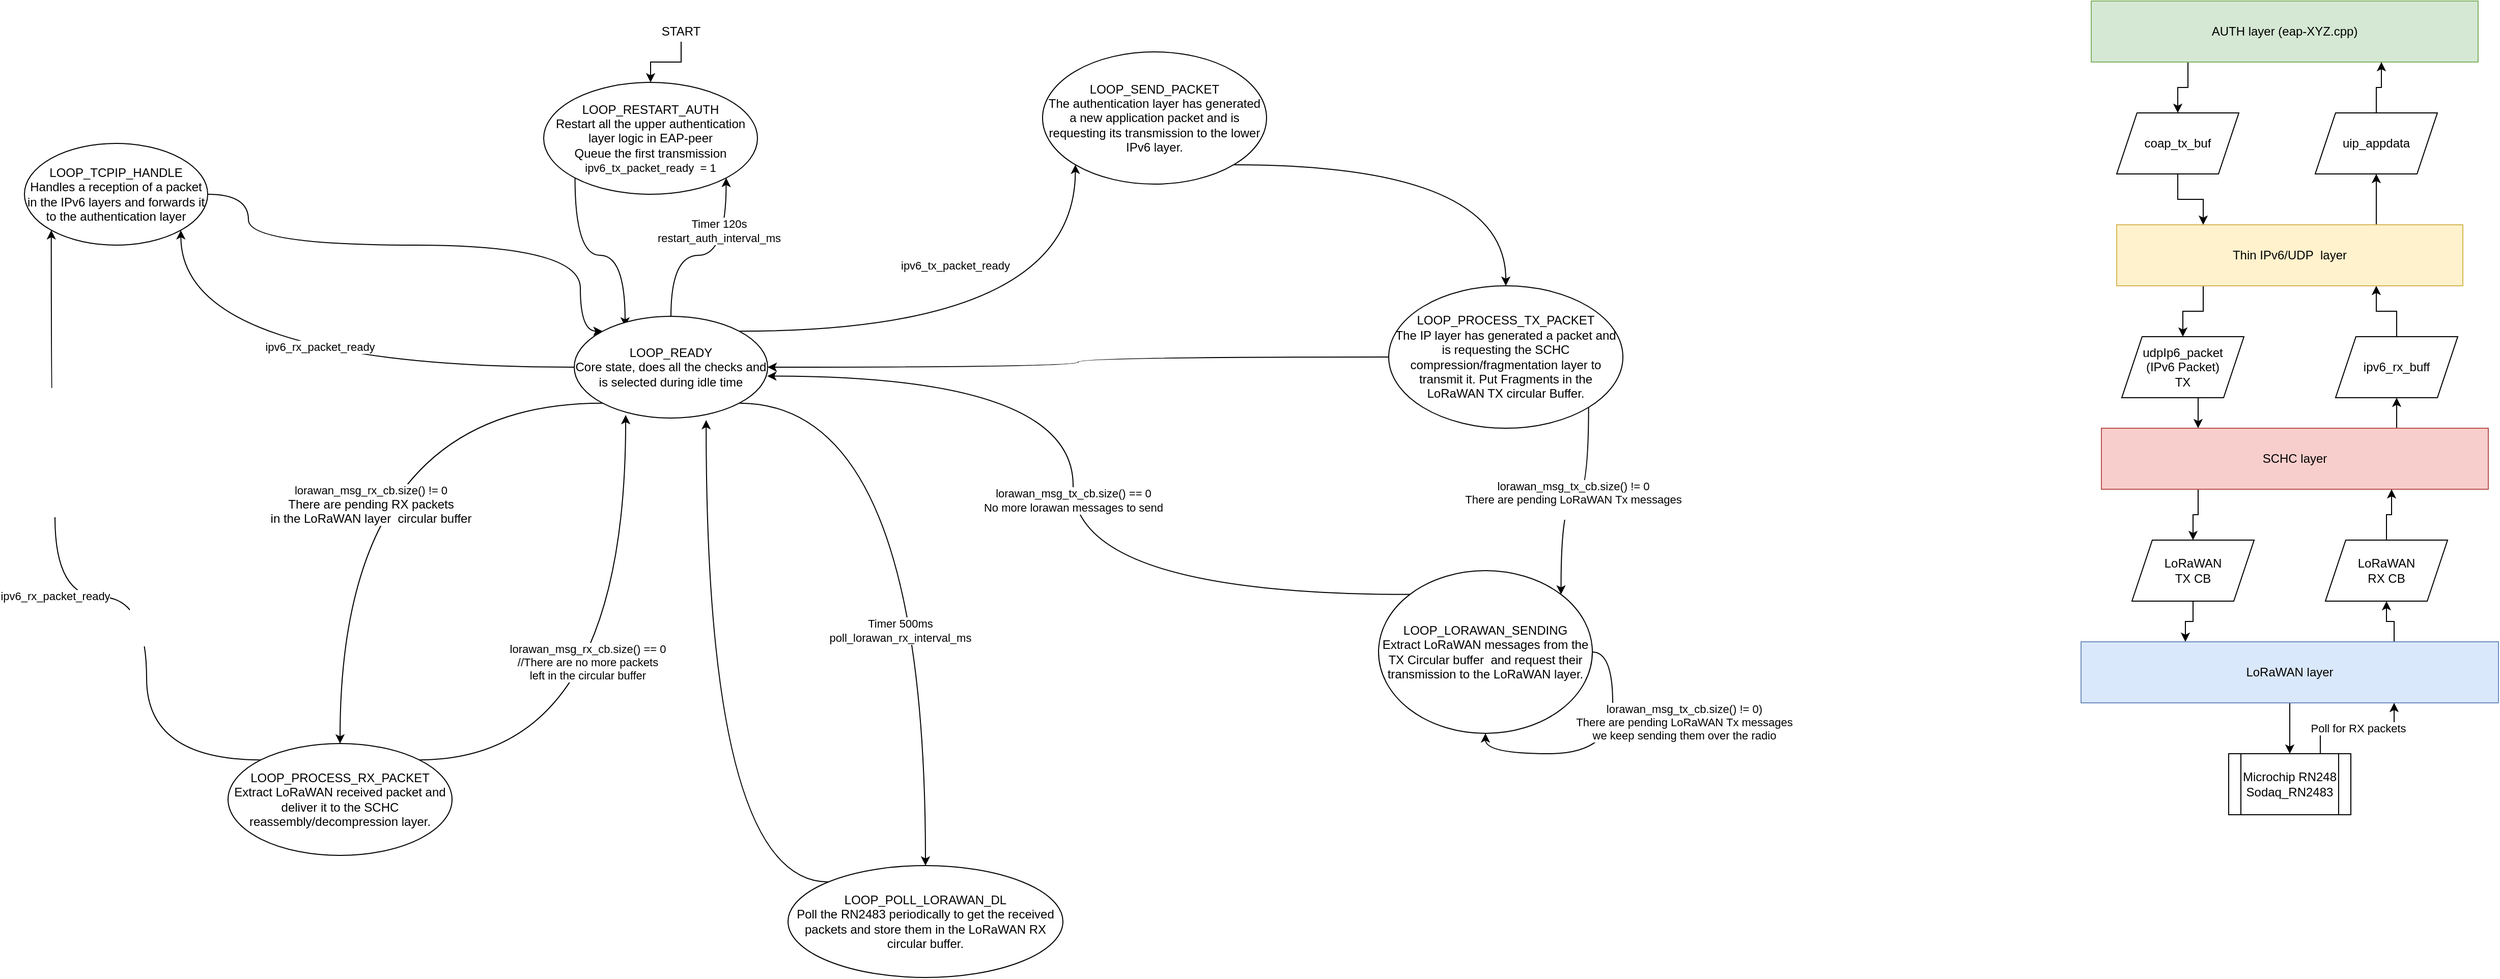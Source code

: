 <mxfile version="14.1.8" type="device"><diagram id="KTqBOUsczix6SYttwOd_" name="Page-1"><mxGraphModel dx="2831" dy="1187" grid="1" gridSize="10" guides="1" tooltips="1" connect="1" arrows="1" fold="1" page="0" pageScale="1" pageWidth="850" pageHeight="1100" math="0" shadow="0"><root><mxCell id="0"/><mxCell id="1" parent="0"/><mxCell id="fhqheGiQLt-OoXXfjYhW-17" style="edgeStyle=orthogonalEdgeStyle;curved=1;rounded=0;orthogonalLoop=1;jettySize=auto;html=1;exitX=0;exitY=1;exitDx=0;exitDy=0;entryX=0.263;entryY=0.1;entryDx=0;entryDy=0;entryPerimeter=0;" parent="1" source="fhqheGiQLt-OoXXfjYhW-1" target="fhqheGiQLt-OoXXfjYhW-4" edge="1"><mxGeometry relative="1" as="geometry"/></mxCell><mxCell id="fhqheGiQLt-OoXXfjYhW-1" value="LOOP_RESTART_AUTH&lt;br&gt;Restart all the upper authentication layer logic in EAP-peer&lt;br&gt;Queue the first transmission&lt;br&gt;&lt;span style=&quot;font-size: 11px&quot;&gt;ipv6_tx_packet_ready&amp;nbsp; = 1&lt;/span&gt;" style="ellipse;whiteSpace=wrap;html=1;" parent="1" vertex="1"><mxGeometry x="120" y="160" width="210" height="110" as="geometry"/></mxCell><mxCell id="fhqheGiQLt-OoXXfjYhW-3" style="edgeStyle=orthogonalEdgeStyle;rounded=0;orthogonalLoop=1;jettySize=auto;html=1;" parent="1" source="fhqheGiQLt-OoXXfjYhW-2" target="fhqheGiQLt-OoXXfjYhW-1" edge="1"><mxGeometry relative="1" as="geometry"/></mxCell><mxCell id="fhqheGiQLt-OoXXfjYhW-2" value="START" style="text;html=1;strokeColor=none;fillColor=none;align=center;verticalAlign=middle;whiteSpace=wrap;rounded=0;" parent="1" vertex="1"><mxGeometry x="235" y="100" width="40" height="20" as="geometry"/></mxCell><mxCell id="fhqheGiQLt-OoXXfjYhW-10" value="ipv6_rx_packet_ready" style="edgeStyle=orthogonalEdgeStyle;curved=1;rounded=0;orthogonalLoop=1;jettySize=auto;html=1;entryX=1;entryY=1;entryDx=0;entryDy=0;" parent="1" source="fhqheGiQLt-OoXXfjYhW-4" target="fhqheGiQLt-OoXXfjYhW-5" edge="1"><mxGeometry x="-0.04" y="-20" relative="1" as="geometry"><mxPoint as="offset"/></mxGeometry></mxCell><mxCell id="fhqheGiQLt-OoXXfjYhW-13" style="edgeStyle=orthogonalEdgeStyle;curved=1;rounded=0;orthogonalLoop=1;jettySize=auto;html=1;entryX=1;entryY=1;entryDx=0;entryDy=0;" parent="1" source="fhqheGiQLt-OoXXfjYhW-4" target="fhqheGiQLt-OoXXfjYhW-1" edge="1"><mxGeometry relative="1" as="geometry"/></mxCell><mxCell id="fhqheGiQLt-OoXXfjYhW-14" value="Timer 120s&lt;br&gt;restart_auth_interval_ms" style="edgeLabel;html=1;align=center;verticalAlign=middle;resizable=0;points=[];" parent="fhqheGiQLt-OoXXfjYhW-13" vertex="1" connectable="0"><mxGeometry x="0.448" y="7" relative="1" as="geometry"><mxPoint as="offset"/></mxGeometry></mxCell><mxCell id="fhqheGiQLt-OoXXfjYhW-21" value="lorawan_msg_rx_cb.size() != 0&lt;br&gt;&lt;span style=&quot;font-size: 12px&quot;&gt;There are pending RX packets&lt;br&gt;in the LoRaWAN layer&amp;nbsp; circular buffer&lt;/span&gt;" style="edgeStyle=orthogonalEdgeStyle;curved=1;rounded=0;orthogonalLoop=1;jettySize=auto;html=1;exitX=0;exitY=1;exitDx=0;exitDy=0;" parent="1" source="fhqheGiQLt-OoXXfjYhW-4" target="fhqheGiQLt-OoXXfjYhW-20" edge="1"><mxGeometry x="0.206" y="30" relative="1" as="geometry"><mxPoint as="offset"/></mxGeometry></mxCell><mxCell id="fhqheGiQLt-OoXXfjYhW-26" style="edgeStyle=orthogonalEdgeStyle;curved=1;rounded=0;orthogonalLoop=1;jettySize=auto;html=1;exitX=1;exitY=1;exitDx=0;exitDy=0;" parent="1" source="fhqheGiQLt-OoXXfjYhW-4" target="fhqheGiQLt-OoXXfjYhW-25" edge="1"><mxGeometry relative="1" as="geometry"/></mxCell><mxCell id="fhqheGiQLt-OoXXfjYhW-28" value="Timer 500ms&lt;br&gt;poll_lorawan_rx_interval_ms" style="edgeLabel;html=1;align=center;verticalAlign=middle;resizable=0;points=[];" parent="fhqheGiQLt-OoXXfjYhW-26" vertex="1" connectable="0"><mxGeometry x="0.276" y="-25" relative="1" as="geometry"><mxPoint as="offset"/></mxGeometry></mxCell><mxCell id="fhqheGiQLt-OoXXfjYhW-29" value="ipv6_tx_packet_ready" style="edgeStyle=orthogonalEdgeStyle;curved=1;rounded=0;orthogonalLoop=1;jettySize=auto;html=1;exitX=1;exitY=0;exitDx=0;exitDy=0;entryX=0;entryY=1;entryDx=0;entryDy=0;" parent="1" source="fhqheGiQLt-OoXXfjYhW-4" target="fhqheGiQLt-OoXXfjYhW-19" edge="1"><mxGeometry x="-0.144" y="65" relative="1" as="geometry"><mxPoint as="offset"/></mxGeometry></mxCell><mxCell id="fhqheGiQLt-OoXXfjYhW-4" value="LOOP_READY&lt;br&gt;Core state, does all the checks and is selected during idle time" style="ellipse;whiteSpace=wrap;html=1;" parent="1" vertex="1"><mxGeometry x="150" y="390" width="190" height="100" as="geometry"/></mxCell><mxCell id="fhqheGiQLt-OoXXfjYhW-15" style="edgeStyle=orthogonalEdgeStyle;curved=1;rounded=0;orthogonalLoop=1;jettySize=auto;html=1;exitX=1;exitY=0.5;exitDx=0;exitDy=0;entryX=0;entryY=0;entryDx=0;entryDy=0;" parent="1" source="fhqheGiQLt-OoXXfjYhW-5" target="fhqheGiQLt-OoXXfjYhW-4" edge="1"><mxGeometry relative="1" as="geometry"><Array as="points"><mxPoint x="-170" y="270"/><mxPoint x="-170" y="320"/><mxPoint x="156" y="320"/><mxPoint x="156" y="405"/></Array></mxGeometry></mxCell><mxCell id="fhqheGiQLt-OoXXfjYhW-5" value="LOOP_TCPIP_HANDLE&lt;br&gt;Handles a reception of a packet in the IPv6 layers and forwards it to the authentication layer" style="ellipse;whiteSpace=wrap;html=1;" parent="1" vertex="1"><mxGeometry x="-390" y="220" width="180" height="100" as="geometry"/></mxCell><mxCell id="fhqheGiQLt-OoXXfjYhW-32" style="edgeStyle=orthogonalEdgeStyle;curved=1;rounded=0;orthogonalLoop=1;jettySize=auto;html=1;exitX=1;exitY=1;exitDx=0;exitDy=0;entryX=0.5;entryY=0;entryDx=0;entryDy=0;" parent="1" source="fhqheGiQLt-OoXXfjYhW-19" target="fhqheGiQLt-OoXXfjYhW-31" edge="1"><mxGeometry relative="1" as="geometry"/></mxCell><mxCell id="fhqheGiQLt-OoXXfjYhW-19" value="LOOP_SEND_PACKET&lt;br&gt;The authentication layer has generated a new application packet and is requesting its transmission to the lower IPv6 layer." style="ellipse;whiteSpace=wrap;html=1;" parent="1" vertex="1"><mxGeometry x="610" y="130" width="220" height="130" as="geometry"/></mxCell><mxCell id="fhqheGiQLt-OoXXfjYhW-22" style="edgeStyle=orthogonalEdgeStyle;curved=1;rounded=0;orthogonalLoop=1;jettySize=auto;html=1;exitX=1;exitY=0;exitDx=0;exitDy=0;entryX=0.266;entryY=0.97;entryDx=0;entryDy=0;entryPerimeter=0;" parent="1" source="fhqheGiQLt-OoXXfjYhW-20" target="fhqheGiQLt-OoXXfjYhW-4" edge="1"><mxGeometry relative="1" as="geometry"/></mxCell><mxCell id="fhqheGiQLt-OoXXfjYhW-23" value="lorawan_msg_rx_cb.size() == 0&lt;br&gt;//There are no more packets&lt;br&gt;left in the circular buffer" style="edgeLabel;html=1;align=center;verticalAlign=middle;resizable=0;points=[];" parent="fhqheGiQLt-OoXXfjYhW-22" vertex="1" connectable="0"><mxGeometry x="-0.469" y="-9" relative="1" as="geometry"><mxPoint x="20.55" y="-105.08" as="offset"/></mxGeometry></mxCell><mxCell id="fhqheGiQLt-OoXXfjYhW-24" value="ipv6_rx_packet_ready" style="edgeStyle=orthogonalEdgeStyle;curved=1;rounded=0;orthogonalLoop=1;jettySize=auto;html=1;exitX=0;exitY=0;exitDx=0;exitDy=0;entryX=0;entryY=1;entryDx=0;entryDy=0;" parent="1" source="fhqheGiQLt-OoXXfjYhW-20" target="fhqheGiQLt-OoXXfjYhW-5" edge="1"><mxGeometry relative="1" as="geometry"><Array as="points"><mxPoint x="-270" y="826"/><mxPoint x="-270" y="666"/><mxPoint x="-360" y="666"/><mxPoint x="-360" y="510"/><mxPoint x="-364" y="510"/></Array></mxGeometry></mxCell><mxCell id="fhqheGiQLt-OoXXfjYhW-20" value="LOOP_PROCESS_RX_PACKET&lt;br&gt;Extract LoRaWAN received packet and deliver it to the SCHC reassembly/decompression layer." style="ellipse;whiteSpace=wrap;html=1;" parent="1" vertex="1"><mxGeometry x="-190" y="810" width="220" height="110" as="geometry"/></mxCell><mxCell id="fhqheGiQLt-OoXXfjYhW-27" style="edgeStyle=orthogonalEdgeStyle;curved=1;rounded=0;orthogonalLoop=1;jettySize=auto;html=1;exitX=0;exitY=0;exitDx=0;exitDy=0;entryX=0.682;entryY=1.02;entryDx=0;entryDy=0;entryPerimeter=0;" parent="1" source="fhqheGiQLt-OoXXfjYhW-25" target="fhqheGiQLt-OoXXfjYhW-4" edge="1"><mxGeometry relative="1" as="geometry"/></mxCell><mxCell id="fhqheGiQLt-OoXXfjYhW-25" value="LOOP_POLL_LORAWAN_DL&lt;br&gt;Poll the RN2483 periodically to get the received packets and store them in the LoRaWAN RX circular buffer." style="ellipse;whiteSpace=wrap;html=1;" parent="1" vertex="1"><mxGeometry x="360" y="930" width="270" height="110" as="geometry"/></mxCell><mxCell id="fhqheGiQLt-OoXXfjYhW-34" style="edgeStyle=orthogonalEdgeStyle;curved=1;rounded=0;orthogonalLoop=1;jettySize=auto;html=1;" parent="1" source="fhqheGiQLt-OoXXfjYhW-31" target="fhqheGiQLt-OoXXfjYhW-4" edge="1"><mxGeometry relative="1" as="geometry"/></mxCell><mxCell id="fhqheGiQLt-OoXXfjYhW-35" value="&lt;div&gt;lorawan_msg_tx_cb.size() != 0&lt;/div&gt;&lt;div&gt;There are pending LoRaWAN Tx messages&lt;/div&gt;&lt;div&gt;&lt;br&gt;&lt;/div&gt;" style="edgeStyle=orthogonalEdgeStyle;curved=1;rounded=0;orthogonalLoop=1;jettySize=auto;html=1;exitX=1;exitY=1;exitDx=0;exitDy=0;entryX=1;entryY=0;entryDx=0;entryDy=0;" parent="1" source="fhqheGiQLt-OoXXfjYhW-31" target="fhqheGiQLt-OoXXfjYhW-33" edge="1"><mxGeometry relative="1" as="geometry"/></mxCell><mxCell id="fhqheGiQLt-OoXXfjYhW-31" value="LOOP_PROCESS_TX_PACKET&lt;br&gt;The IP layer has generated a packet and is requesting the SCHC compression/fragmentation layer to transmit it. Put Fragments in the LoRaWAN TX circular Buffer." style="ellipse;whiteSpace=wrap;html=1;" parent="1" vertex="1"><mxGeometry x="950" y="360" width="230" height="140" as="geometry"/></mxCell><mxCell id="fhqheGiQLt-OoXXfjYhW-36" value="lorawan_msg_tx_cb.size() == 0&lt;br&gt;No more lorawan messages to send" style="edgeStyle=orthogonalEdgeStyle;curved=1;rounded=0;orthogonalLoop=1;jettySize=auto;html=1;exitX=0;exitY=0;exitDx=0;exitDy=0;entryX=0.998;entryY=0.587;entryDx=0;entryDy=0;entryPerimeter=0;" parent="1" source="fhqheGiQLt-OoXXfjYhW-33" target="fhqheGiQLt-OoXXfjYhW-4" edge="1"><mxGeometry relative="1" as="geometry"/></mxCell><mxCell id="fhqheGiQLt-OoXXfjYhW-33" value="LOOP_LORAWAN_SENDING&lt;br&gt;Extract LoRaWAN messages from the TX Circular buffer&amp;nbsp; and request their transmission to the LoRaWAN layer." style="ellipse;whiteSpace=wrap;html=1;" parent="1" vertex="1"><mxGeometry x="940" y="640" width="210" height="160" as="geometry"/></mxCell><mxCell id="fhqheGiQLt-OoXXfjYhW-37" value="lorawan_msg_tx_cb.size() != 0)&lt;br&gt;There are pending LoRaWAN Tx messages&lt;br&gt;we keep sending them over the radio" style="edgeStyle=orthogonalEdgeStyle;curved=1;rounded=0;orthogonalLoop=1;jettySize=auto;html=1;entryX=0.5;entryY=1;entryDx=0;entryDy=0;exitX=1;exitY=0.5;exitDx=0;exitDy=0;" parent="1" source="fhqheGiQLt-OoXXfjYhW-33" target="fhqheGiQLt-OoXXfjYhW-33" edge="1"><mxGeometry x="-0.321" y="70" relative="1" as="geometry"><mxPoint y="-1" as="offset"/></mxGeometry></mxCell><mxCell id="fhqheGiQLt-OoXXfjYhW-68" style="edgeStyle=orthogonalEdgeStyle;rounded=0;orthogonalLoop=1;jettySize=auto;html=1;exitX=0.25;exitY=1;exitDx=0;exitDy=0;" parent="1" source="fhqheGiQLt-OoXXfjYhW-39" target="fhqheGiQLt-OoXXfjYhW-67" edge="1"><mxGeometry relative="1" as="geometry"/></mxCell><mxCell id="fhqheGiQLt-OoXXfjYhW-39" value="AUTH layer (eap-XYZ.cpp)" style="rounded=0;whiteSpace=wrap;html=1;fillColor=#d5e8d4;strokeColor=#82b366;" parent="1" vertex="1"><mxGeometry x="1640" y="80" width="380" height="60" as="geometry"/></mxCell><mxCell id="fhqheGiQLt-OoXXfjYhW-40" style="edgeStyle=orthogonalEdgeStyle;rounded=0;orthogonalLoop=1;jettySize=auto;html=1;exitX=0.75;exitY=0;exitDx=0;exitDy=0;entryX=0.5;entryY=1;entryDx=0;entryDy=0;" parent="1" source="fhqheGiQLt-OoXXfjYhW-42" target="fhqheGiQLt-OoXXfjYhW-46" edge="1"><mxGeometry relative="1" as="geometry"/></mxCell><mxCell id="fhqheGiQLt-OoXXfjYhW-41" style="edgeStyle=orthogonalEdgeStyle;rounded=0;orthogonalLoop=1;jettySize=auto;html=1;exitX=0.25;exitY=1;exitDx=0;exitDy=0;entryX=0.5;entryY=0;entryDx=0;entryDy=0;" parent="1" source="fhqheGiQLt-OoXXfjYhW-42" target="fhqheGiQLt-OoXXfjYhW-48" edge="1"><mxGeometry relative="1" as="geometry"/></mxCell><mxCell id="fhqheGiQLt-OoXXfjYhW-42" value="SCHC layer" style="rounded=0;whiteSpace=wrap;html=1;fillColor=#f8cecc;strokeColor=#b85450;" parent="1" vertex="1"><mxGeometry x="1650" y="500" width="380" height="60" as="geometry"/></mxCell><mxCell id="fhqheGiQLt-OoXXfjYhW-43" style="edgeStyle=orthogonalEdgeStyle;rounded=0;orthogonalLoop=1;jettySize=auto;html=1;exitX=0.5;exitY=1;exitDx=0;exitDy=0;entryX=0.25;entryY=0;entryDx=0;entryDy=0;" parent="1" source="fhqheGiQLt-OoXXfjYhW-44" target="fhqheGiQLt-OoXXfjYhW-42" edge="1"><mxGeometry relative="1" as="geometry"/></mxCell><mxCell id="fhqheGiQLt-OoXXfjYhW-44" value="udpIp6_packet&lt;br&gt;(IPv6 Packet)&lt;br&gt;TX" style="shape=parallelogram;perimeter=parallelogramPerimeter;whiteSpace=wrap;html=1;fixedSize=1;" parent="1" vertex="1"><mxGeometry x="1670" y="410" width="120" height="60" as="geometry"/></mxCell><mxCell id="fhqheGiQLt-OoXXfjYhW-60" style="edgeStyle=orthogonalEdgeStyle;rounded=0;orthogonalLoop=1;jettySize=auto;html=1;exitX=0.5;exitY=0;exitDx=0;exitDy=0;entryX=0.75;entryY=1;entryDx=0;entryDy=0;" parent="1" source="fhqheGiQLt-OoXXfjYhW-46" target="fhqheGiQLt-OoXXfjYhW-56" edge="1"><mxGeometry relative="1" as="geometry"/></mxCell><mxCell id="fhqheGiQLt-OoXXfjYhW-46" value="ipv6_rx_buff" style="shape=parallelogram;perimeter=parallelogramPerimeter;whiteSpace=wrap;html=1;fixedSize=1;" parent="1" vertex="1"><mxGeometry x="1880" y="410" width="120" height="60" as="geometry"/></mxCell><mxCell id="fhqheGiQLt-OoXXfjYhW-47" style="edgeStyle=orthogonalEdgeStyle;rounded=0;orthogonalLoop=1;jettySize=auto;html=1;exitX=0.5;exitY=1;exitDx=0;exitDy=0;entryX=0.25;entryY=0;entryDx=0;entryDy=0;" parent="1" source="fhqheGiQLt-OoXXfjYhW-48" target="fhqheGiQLt-OoXXfjYhW-53" edge="1"><mxGeometry relative="1" as="geometry"/></mxCell><mxCell id="fhqheGiQLt-OoXXfjYhW-48" value="LoRaWAN&lt;br&gt;TX CB" style="shape=parallelogram;perimeter=parallelogramPerimeter;whiteSpace=wrap;html=1;fixedSize=1;" parent="1" vertex="1"><mxGeometry x="1680" y="610" width="120" height="60" as="geometry"/></mxCell><mxCell id="fhqheGiQLt-OoXXfjYhW-49" style="edgeStyle=orthogonalEdgeStyle;rounded=0;orthogonalLoop=1;jettySize=auto;html=1;exitX=0.5;exitY=0;exitDx=0;exitDy=0;entryX=0.75;entryY=1;entryDx=0;entryDy=0;" parent="1" source="fhqheGiQLt-OoXXfjYhW-50" target="fhqheGiQLt-OoXXfjYhW-42" edge="1"><mxGeometry relative="1" as="geometry"/></mxCell><mxCell id="fhqheGiQLt-OoXXfjYhW-50" value="LoRaWAN&lt;br&gt;RX CB" style="shape=parallelogram;perimeter=parallelogramPerimeter;whiteSpace=wrap;html=1;fixedSize=1;" parent="1" vertex="1"><mxGeometry x="1870" y="610" width="120" height="60" as="geometry"/></mxCell><mxCell id="fhqheGiQLt-OoXXfjYhW-51" style="edgeStyle=orthogonalEdgeStyle;rounded=0;orthogonalLoop=1;jettySize=auto;html=1;exitX=0.75;exitY=0;exitDx=0;exitDy=0;entryX=0.5;entryY=1;entryDx=0;entryDy=0;" parent="1" source="fhqheGiQLt-OoXXfjYhW-53" target="fhqheGiQLt-OoXXfjYhW-50" edge="1"><mxGeometry relative="1" as="geometry"/></mxCell><mxCell id="fhqheGiQLt-OoXXfjYhW-52" style="edgeStyle=orthogonalEdgeStyle;rounded=0;orthogonalLoop=1;jettySize=auto;html=1;" parent="1" source="fhqheGiQLt-OoXXfjYhW-53" target="fhqheGiQLt-OoXXfjYhW-55" edge="1"><mxGeometry relative="1" as="geometry"/></mxCell><mxCell id="fhqheGiQLt-OoXXfjYhW-53" value="LoRaWAN layer" style="rounded=0;whiteSpace=wrap;html=1;fillColor=#dae8fc;strokeColor=#6c8ebf;" parent="1" vertex="1"><mxGeometry x="1630" y="710" width="410" height="60" as="geometry"/></mxCell><mxCell id="fhqheGiQLt-OoXXfjYhW-54" value="Poll for RX packets" style="edgeStyle=orthogonalEdgeStyle;rounded=0;orthogonalLoop=1;jettySize=auto;html=1;exitX=0.75;exitY=0;exitDx=0;exitDy=0;entryX=0.75;entryY=1;entryDx=0;entryDy=0;" parent="1" source="fhqheGiQLt-OoXXfjYhW-55" target="fhqheGiQLt-OoXXfjYhW-53" edge="1"><mxGeometry relative="1" as="geometry"/></mxCell><mxCell id="fhqheGiQLt-OoXXfjYhW-55" value="Microchip RN248&lt;br&gt;Sodaq_RN2483" style="shape=process;whiteSpace=wrap;html=1;backgroundOutline=1;fillColor=#ffffff;" parent="1" vertex="1"><mxGeometry x="1775" y="820" width="120" height="60" as="geometry"/></mxCell><mxCell id="fhqheGiQLt-OoXXfjYhW-59" style="edgeStyle=orthogonalEdgeStyle;rounded=0;orthogonalLoop=1;jettySize=auto;html=1;exitX=0.25;exitY=1;exitDx=0;exitDy=0;" parent="1" source="fhqheGiQLt-OoXXfjYhW-56" target="fhqheGiQLt-OoXXfjYhW-44" edge="1"><mxGeometry relative="1" as="geometry"/></mxCell><mxCell id="fhqheGiQLt-OoXXfjYhW-65" style="edgeStyle=orthogonalEdgeStyle;rounded=0;orthogonalLoop=1;jettySize=auto;html=1;exitX=0.75;exitY=0;exitDx=0;exitDy=0;" parent="1" source="fhqheGiQLt-OoXXfjYhW-56" target="fhqheGiQLt-OoXXfjYhW-64" edge="1"><mxGeometry relative="1" as="geometry"/></mxCell><mxCell id="fhqheGiQLt-OoXXfjYhW-56" value="Thin IPv6/UDP&amp;nbsp; layer" style="rounded=0;whiteSpace=wrap;html=1;fillColor=#fff2cc;strokeColor=#d6b656;" parent="1" vertex="1"><mxGeometry x="1665" y="300" width="340" height="60" as="geometry"/></mxCell><mxCell id="fhqheGiQLt-OoXXfjYhW-66" style="edgeStyle=orthogonalEdgeStyle;rounded=0;orthogonalLoop=1;jettySize=auto;html=1;entryX=0.75;entryY=1;entryDx=0;entryDy=0;" parent="1" source="fhqheGiQLt-OoXXfjYhW-64" target="fhqheGiQLt-OoXXfjYhW-39" edge="1"><mxGeometry relative="1" as="geometry"/></mxCell><mxCell id="fhqheGiQLt-OoXXfjYhW-64" value="uip_appdata" style="shape=parallelogram;perimeter=parallelogramPerimeter;whiteSpace=wrap;html=1;fixedSize=1;" parent="1" vertex="1"><mxGeometry x="1860" y="190" width="120" height="60" as="geometry"/></mxCell><mxCell id="fhqheGiQLt-OoXXfjYhW-69" style="edgeStyle=orthogonalEdgeStyle;rounded=0;orthogonalLoop=1;jettySize=auto;html=1;entryX=0.25;entryY=0;entryDx=0;entryDy=0;" parent="1" source="fhqheGiQLt-OoXXfjYhW-67" target="fhqheGiQLt-OoXXfjYhW-56" edge="1"><mxGeometry relative="1" as="geometry"/></mxCell><mxCell id="fhqheGiQLt-OoXXfjYhW-67" value="coap_tx_buf" style="shape=parallelogram;perimeter=parallelogramPerimeter;whiteSpace=wrap;html=1;fixedSize=1;" parent="1" vertex="1"><mxGeometry x="1665" y="190" width="120" height="60" as="geometry"/></mxCell></root></mxGraphModel></diagram></mxfile>